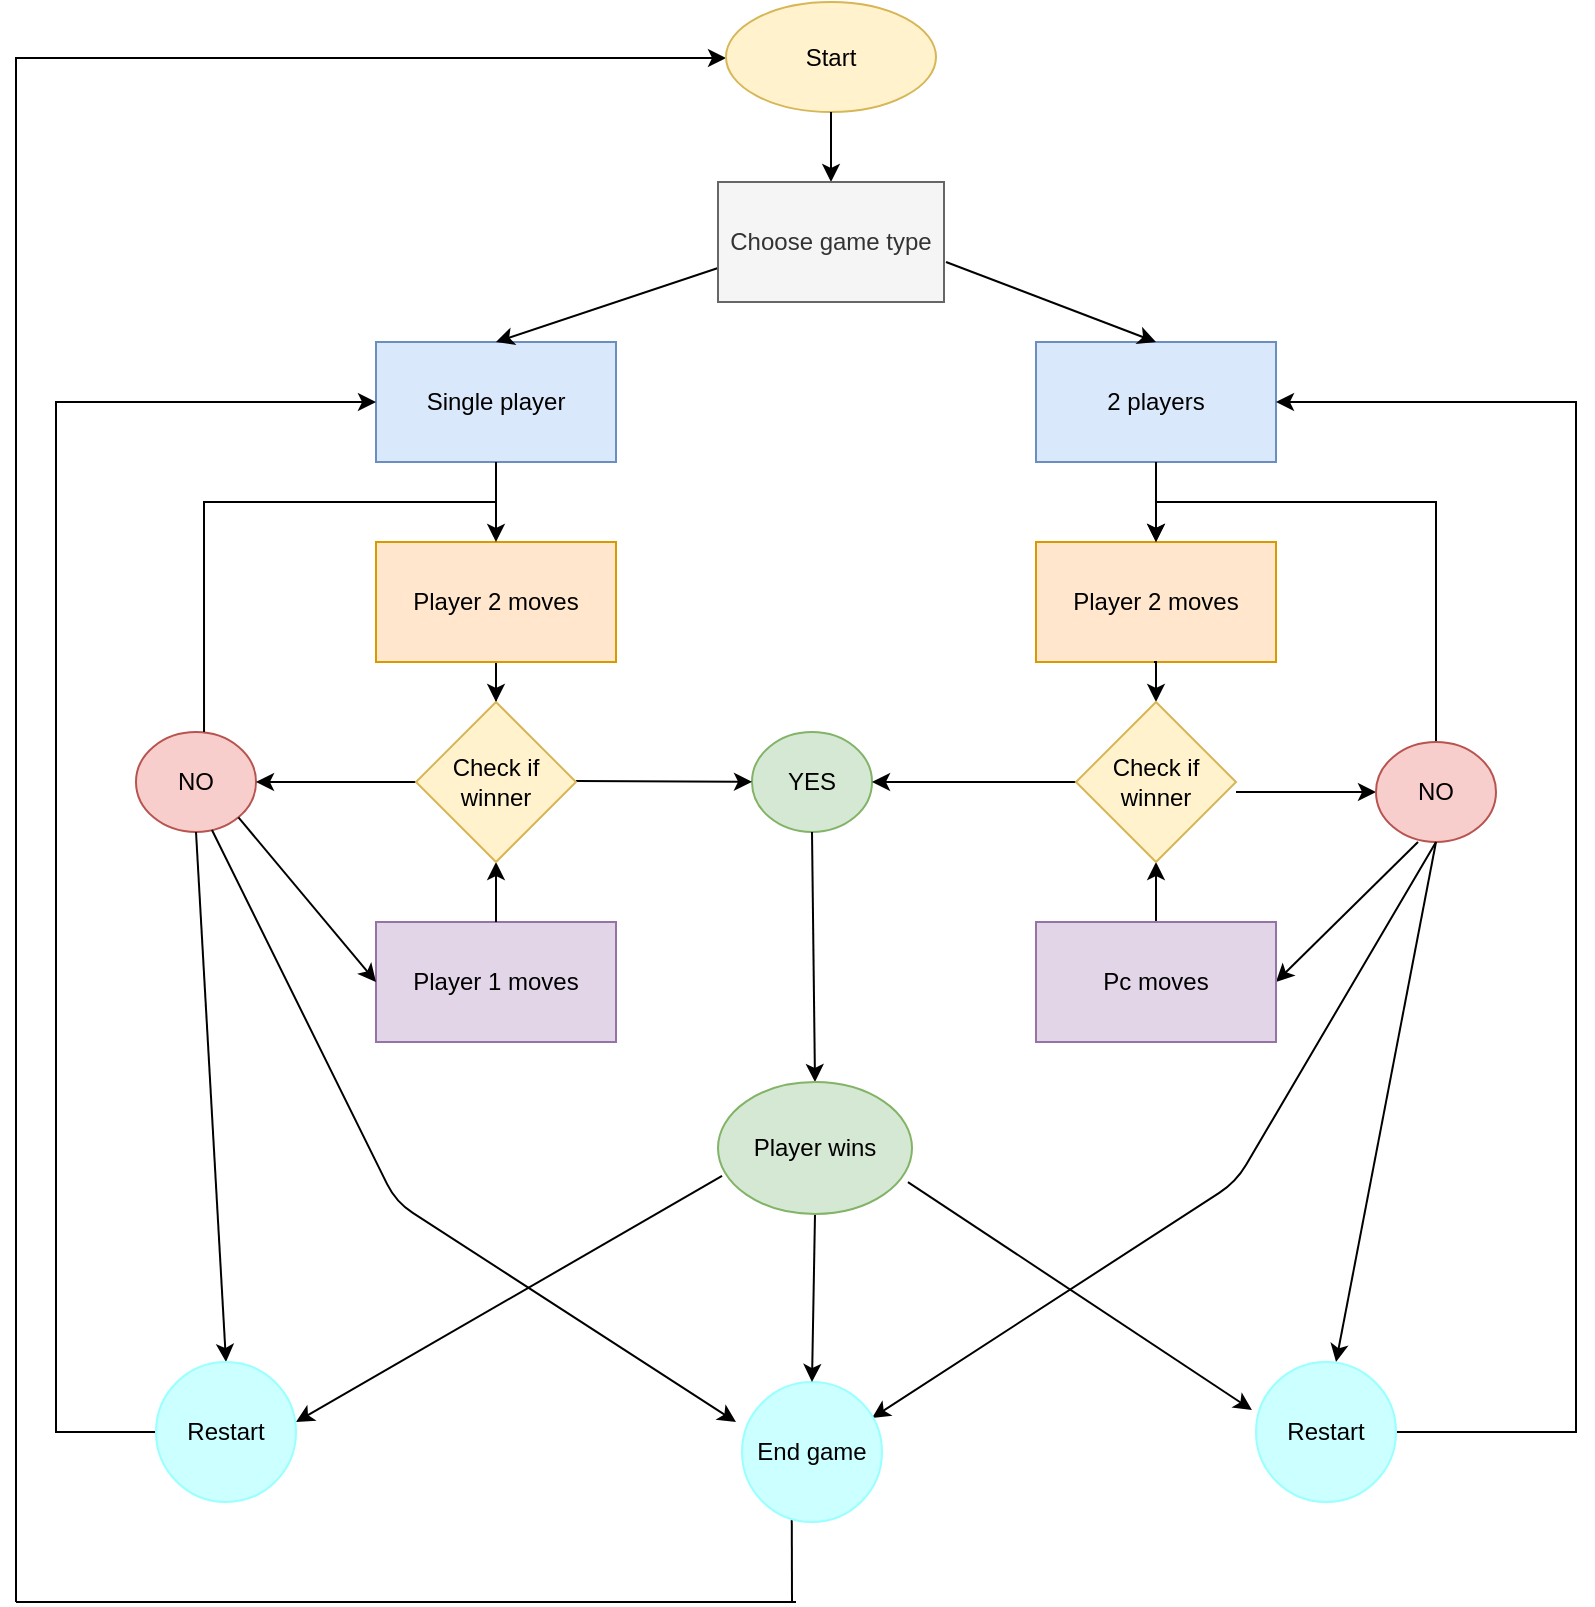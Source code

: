 <mxfile version="12.0.0" type="device" pages="1"><diagram id="n4GnE7ChaUAcd06MX0hA" name="Page-1"><mxGraphModel dx="1408" dy="1906" grid="1" gridSize="10" guides="1" tooltips="1" connect="1" arrows="1" fold="1" page="1" pageScale="1" pageWidth="827" pageHeight="1169" math="0" shadow="0"><root><mxCell id="0"/><mxCell id="1" parent="0"/><mxCell id="j2Xl36A9W7aF6Q02Tv_s-2" value="Single player" style="rounded=0;whiteSpace=wrap;html=1;fillColor=#dae8fc;strokeColor=#6c8ebf;" vertex="1" parent="1"><mxGeometry x="200" y="130" width="120" height="60" as="geometry"/></mxCell><mxCell id="j2Xl36A9W7aF6Q02Tv_s-4" value="2 players" style="rounded=0;whiteSpace=wrap;html=1;fillColor=#dae8fc;strokeColor=#6c8ebf;" vertex="1" parent="1"><mxGeometry x="530" y="130" width="120" height="60" as="geometry"/></mxCell><mxCell id="j2Xl36A9W7aF6Q02Tv_s-11" style="edgeStyle=orthogonalEdgeStyle;rounded=0;orthogonalLoop=1;jettySize=auto;html=1;entryX=0.5;entryY=0;entryDx=0;entryDy=0;" edge="1" parent="1" source="j2Xl36A9W7aF6Q02Tv_s-5" target="j2Xl36A9W7aF6Q02Tv_s-124"><mxGeometry relative="1" as="geometry"><mxPoint x="260" y="320" as="targetPoint"/></mxGeometry></mxCell><mxCell id="j2Xl36A9W7aF6Q02Tv_s-5" value="Player 2 moves" style="rounded=0;whiteSpace=wrap;html=1;fillColor=#ffe6cc;strokeColor=#d79b00;" vertex="1" parent="1"><mxGeometry x="200" y="230" width="120" height="60" as="geometry"/></mxCell><mxCell id="j2Xl36A9W7aF6Q02Tv_s-6" value="Player 1 moves" style="rounded=0;whiteSpace=wrap;html=1;fillColor=#e1d5e7;strokeColor=#9673a6;" vertex="1" parent="1"><mxGeometry x="200" y="420" width="120" height="60" as="geometry"/></mxCell><mxCell id="j2Xl36A9W7aF6Q02Tv_s-8" value="NO" style="ellipse;whiteSpace=wrap;html=1;fillColor=#f8cecc;strokeColor=#b85450;" vertex="1" parent="1"><mxGeometry x="80" y="325" width="60" height="50" as="geometry"/></mxCell><mxCell id="j2Xl36A9W7aF6Q02Tv_s-9" value="YES" style="ellipse;whiteSpace=wrap;html=1;fillColor=#d5e8d4;strokeColor=#82b366;" vertex="1" parent="1"><mxGeometry x="388" y="325" width="60" height="50" as="geometry"/></mxCell><mxCell id="j2Xl36A9W7aF6Q02Tv_s-12" value="" style="endArrow=classic;html=1;exitX=0;exitY=0.5;exitDx=0;exitDy=0;entryX=1;entryY=0.5;entryDx=0;entryDy=0;" edge="1" parent="1" target="j2Xl36A9W7aF6Q02Tv_s-8"><mxGeometry width="50" height="50" relative="1" as="geometry"><mxPoint x="220" y="350" as="sourcePoint"/><mxPoint x="210" y="325" as="targetPoint"/></mxGeometry></mxCell><mxCell id="j2Xl36A9W7aF6Q02Tv_s-13" value="" style="endArrow=classic;html=1;entryX=0;entryY=0.5;entryDx=0;entryDy=0;exitX=1;exitY=1;exitDx=0;exitDy=0;" edge="1" parent="1" source="j2Xl36A9W7aF6Q02Tv_s-8" target="j2Xl36A9W7aF6Q02Tv_s-6"><mxGeometry width="50" height="50" relative="1" as="geometry"><mxPoint x="110" y="415" as="sourcePoint"/><mxPoint x="160" y="365" as="targetPoint"/></mxGeometry></mxCell><mxCell id="j2Xl36A9W7aF6Q02Tv_s-14" value="" style="endArrow=classic;html=1;exitX=0.5;exitY=0;exitDx=0;exitDy=0;" edge="1" parent="1" source="j2Xl36A9W7aF6Q02Tv_s-6"><mxGeometry width="50" height="50" relative="1" as="geometry"><mxPoint x="235" y="430" as="sourcePoint"/><mxPoint x="260" y="390" as="targetPoint"/></mxGeometry></mxCell><mxCell id="j2Xl36A9W7aF6Q02Tv_s-17" value="" style="endArrow=classic;html=1;exitX=0.5;exitY=1;exitDx=0;exitDy=0;entryX=0.5;entryY=0;entryDx=0;entryDy=0;" edge="1" parent="1" source="j2Xl36A9W7aF6Q02Tv_s-2" target="j2Xl36A9W7aF6Q02Tv_s-5"><mxGeometry width="50" height="50" relative="1" as="geometry"><mxPoint x="235" y="240" as="sourcePoint"/><mxPoint x="285" y="190" as="targetPoint"/></mxGeometry></mxCell><mxCell id="j2Xl36A9W7aF6Q02Tv_s-18" value="" style="endArrow=classic;html=1;" edge="1" parent="1" target="j2Xl36A9W7aF6Q02Tv_s-9"><mxGeometry width="50" height="50" relative="1" as="geometry"><mxPoint x="300" y="349.5" as="sourcePoint"/><mxPoint x="375" y="349.5" as="targetPoint"/></mxGeometry></mxCell><mxCell id="j2Xl36A9W7aF6Q02Tv_s-22" value="" style="endArrow=none;html=1;exitX=0.567;exitY=0;exitDx=0;exitDy=0;exitPerimeter=0;endFill=0;rounded=0;" edge="1" parent="1" source="j2Xl36A9W7aF6Q02Tv_s-8"><mxGeometry width="50" height="50" relative="1" as="geometry"><mxPoint x="130" y="320" as="sourcePoint"/><mxPoint x="260" y="210" as="targetPoint"/><Array as="points"><mxPoint x="114" y="210"/></Array></mxGeometry></mxCell><mxCell id="j2Xl36A9W7aF6Q02Tv_s-24" value="Player 2 moves" style="rounded=0;whiteSpace=wrap;html=1;fillColor=#ffe6cc;strokeColor=#d79b00;" vertex="1" parent="1"><mxGeometry x="530" y="230" width="120" height="60" as="geometry"/></mxCell><mxCell id="j2Xl36A9W7aF6Q02Tv_s-26" value="" style="endArrow=classic;html=1;exitX=0;exitY=0.5;exitDx=0;exitDy=0;entryX=1;entryY=0.5;entryDx=0;entryDy=0;" edge="1" parent="1" source="j2Xl36A9W7aF6Q02Tv_s-127" target="j2Xl36A9W7aF6Q02Tv_s-9"><mxGeometry width="50" height="50" relative="1" as="geometry"><mxPoint x="550" y="355" as="sourcePoint"/><mxPoint x="460" y="355" as="targetPoint"/></mxGeometry></mxCell><mxCell id="j2Xl36A9W7aF6Q02Tv_s-27" style="edgeStyle=orthogonalEdgeStyle;rounded=0;orthogonalLoop=1;jettySize=auto;html=1;entryX=0.5;entryY=0;entryDx=0;entryDy=0;" edge="1" parent="1" target="j2Xl36A9W7aF6Q02Tv_s-127"><mxGeometry relative="1" as="geometry"><mxPoint x="589" y="290" as="sourcePoint"/><mxPoint x="590" y="325" as="targetPoint"/></mxGeometry></mxCell><mxCell id="j2Xl36A9W7aF6Q02Tv_s-30" value="" style="endArrow=classic;html=1;entryX=0.5;entryY=0;entryDx=0;entryDy=0;" edge="1" parent="1" target="j2Xl36A9W7aF6Q02Tv_s-24"><mxGeometry width="50" height="50" relative="1" as="geometry"><mxPoint x="590" y="190" as="sourcePoint"/><mxPoint x="500" y="240" as="targetPoint"/></mxGeometry></mxCell><mxCell id="j2Xl36A9W7aF6Q02Tv_s-36" value="" style="endArrow=classic;html=1;exitX=1;exitY=0.5;exitDx=0;exitDy=0;" edge="1" parent="1" target="j2Xl36A9W7aF6Q02Tv_s-37"><mxGeometry width="50" height="50" relative="1" as="geometry"><mxPoint x="630" y="355" as="sourcePoint"/><mxPoint x="702" y="359" as="targetPoint"/></mxGeometry></mxCell><mxCell id="j2Xl36A9W7aF6Q02Tv_s-44" value="" style="edgeStyle=orthogonalEdgeStyle;rounded=0;orthogonalLoop=1;jettySize=auto;html=1;" edge="1" parent="1" source="j2Xl36A9W7aF6Q02Tv_s-37"><mxGeometry relative="1" as="geometry"><mxPoint x="590" y="230" as="targetPoint"/><Array as="points"><mxPoint x="730" y="210"/></Array></mxGeometry></mxCell><mxCell id="j2Xl36A9W7aF6Q02Tv_s-37" value="NO" style="ellipse;whiteSpace=wrap;html=1;fillColor=#f8cecc;strokeColor=#b85450;" vertex="1" parent="1"><mxGeometry x="700" y="330" width="60" height="50" as="geometry"/></mxCell><mxCell id="j2Xl36A9W7aF6Q02Tv_s-38" value="" style="endArrow=classic;html=1;exitX=0.5;exitY=0;exitDx=0;exitDy=0;entryX=0.5;entryY=1;entryDx=0;entryDy=0;" edge="1" parent="1" source="j2Xl36A9W7aF6Q02Tv_s-40" target="j2Xl36A9W7aF6Q02Tv_s-127"><mxGeometry width="50" height="50" relative="1" as="geometry"><mxPoint x="565" y="420" as="sourcePoint"/><mxPoint x="590" y="385" as="targetPoint"/></mxGeometry></mxCell><mxCell id="j2Xl36A9W7aF6Q02Tv_s-39" value="" style="endArrow=classic;html=1;entryX=1;entryY=0.5;entryDx=0;entryDy=0;exitX=0.35;exitY=1;exitDx=0;exitDy=0;exitPerimeter=0;" edge="1" parent="1" source="j2Xl36A9W7aF6Q02Tv_s-37" target="j2Xl36A9W7aF6Q02Tv_s-40"><mxGeometry width="50" height="50" relative="1" as="geometry"><mxPoint x="550" y="400.15" as="sourcePoint"/><mxPoint x="626.5" y="474.5" as="targetPoint"/></mxGeometry></mxCell><mxCell id="j2Xl36A9W7aF6Q02Tv_s-40" value="Pc moves" style="rounded=0;whiteSpace=wrap;html=1;fillColor=#e1d5e7;strokeColor=#9673a6;" vertex="1" parent="1"><mxGeometry x="530" y="420" width="120" height="60" as="geometry"/></mxCell><mxCell id="j2Xl36A9W7aF6Q02Tv_s-45" value="" style="endArrow=classic;html=1;exitX=0.009;exitY=0.614;exitDx=0;exitDy=0;exitPerimeter=0;entryX=0.5;entryY=0;entryDx=0;entryDy=0;" edge="1" parent="1" target="j2Xl36A9W7aF6Q02Tv_s-2"><mxGeometry width="50" height="50" relative="1" as="geometry"><mxPoint x="371.035" y="92.98" as="sourcePoint"/><mxPoint x="365" y="90" as="targetPoint"/></mxGeometry></mxCell><mxCell id="j2Xl36A9W7aF6Q02Tv_s-47" value="" style="endArrow=classic;html=1;entryX=0.5;entryY=0;entryDx=0;entryDy=0;" edge="1" parent="1" target="j2Xl36A9W7aF6Q02Tv_s-4"><mxGeometry width="50" height="50" relative="1" as="geometry"><mxPoint x="485" y="90" as="sourcePoint"/><mxPoint x="520" y="50" as="targetPoint"/></mxGeometry></mxCell><mxCell id="j2Xl36A9W7aF6Q02Tv_s-60" value="" style="edgeStyle=orthogonalEdgeStyle;rounded=0;orthogonalLoop=1;jettySize=auto;html=1;entryX=0;entryY=0.5;entryDx=0;entryDy=0;" edge="1" parent="1" target="j2Xl36A9W7aF6Q02Tv_s-2"><mxGeometry relative="1" as="geometry"><mxPoint x="100" y="675" as="sourcePoint"/><mxPoint x="50" y="160" as="targetPoint"/><Array as="points"><mxPoint x="40" y="675"/><mxPoint x="40" y="160"/></Array></mxGeometry></mxCell><mxCell id="j2Xl36A9W7aF6Q02Tv_s-80" value="" style="edgeStyle=orthogonalEdgeStyle;rounded=0;orthogonalLoop=1;jettySize=auto;html=1;entryX=1;entryY=0.5;entryDx=0;entryDy=0;" edge="1" parent="1" target="j2Xl36A9W7aF6Q02Tv_s-4"><mxGeometry relative="1" as="geometry"><mxPoint x="710" y="675" as="sourcePoint"/><mxPoint x="800" y="160" as="targetPoint"/><Array as="points"><mxPoint x="800" y="675"/><mxPoint x="800" y="160"/></Array></mxGeometry></mxCell><mxCell id="j2Xl36A9W7aF6Q02Tv_s-73" value="" style="endArrow=classic;html=1;exitX=0.021;exitY=0.712;exitDx=0;exitDy=0;entryX=1;entryY=0.5;entryDx=0;entryDy=0;exitPerimeter=0;" edge="1" parent="1" source="j2Xl36A9W7aF6Q02Tv_s-130"><mxGeometry width="50" height="50" relative="1" as="geometry"><mxPoint x="365" y="550" as="sourcePoint"/><mxPoint x="160" y="670" as="targetPoint"/></mxGeometry></mxCell><mxCell id="j2Xl36A9W7aF6Q02Tv_s-75" value="" style="endArrow=classic;html=1;exitX=0.979;exitY=0.758;exitDx=0;exitDy=0;entryX=-0.029;entryY=0.343;entryDx=0;entryDy=0;entryPerimeter=0;exitPerimeter=0;" edge="1" parent="1" source="j2Xl36A9W7aF6Q02Tv_s-130" target="j2Xl36A9W7aF6Q02Tv_s-113"><mxGeometry width="50" height="50" relative="1" as="geometry"><mxPoint x="462" y="550" as="sourcePoint"/><mxPoint x="650" y="670" as="targetPoint"/></mxGeometry></mxCell><mxCell id="j2Xl36A9W7aF6Q02Tv_s-89" value="" style="endArrow=classic;html=1;exitX=0.5;exitY=1;exitDx=0;exitDy=0;entryX=0.5;entryY=0;entryDx=0;entryDy=0;" edge="1" parent="1" source="j2Xl36A9W7aF6Q02Tv_s-8" target="j2Xl36A9W7aF6Q02Tv_s-110"><mxGeometry width="50" height="50" relative="1" as="geometry"><mxPoint x="30" y="840" as="sourcePoint"/><mxPoint x="130" y="640" as="targetPoint"/></mxGeometry></mxCell><mxCell id="j2Xl36A9W7aF6Q02Tv_s-90" value="" style="endArrow=classic;html=1;exitX=0.5;exitY=1;exitDx=0;exitDy=0;entryX=0.5;entryY=0;entryDx=0;entryDy=0;" edge="1" parent="1" source="j2Xl36A9W7aF6Q02Tv_s-9" target="j2Xl36A9W7aF6Q02Tv_s-130"><mxGeometry width="50" height="50" relative="1" as="geometry"><mxPoint x="30" y="840" as="sourcePoint"/><mxPoint x="413.5" y="500" as="targetPoint"/></mxGeometry></mxCell><mxCell id="j2Xl36A9W7aF6Q02Tv_s-91" value="" style="endArrow=none;html=1;entryX=0.414;entryY=1.029;entryDx=0;entryDy=0;entryPerimeter=0;" edge="1" parent="1"><mxGeometry width="50" height="50" relative="1" as="geometry"><mxPoint x="408" y="760" as="sourcePoint"/><mxPoint x="407.84" y="701.74" as="targetPoint"/></mxGeometry></mxCell><mxCell id="j2Xl36A9W7aF6Q02Tv_s-94" value="" style="endArrow=classic;html=1;exitX=0.5;exitY=1;exitDx=0;exitDy=0;entryX=0.5;entryY=0;entryDx=0;entryDy=0;" edge="1" parent="1" source="j2Xl36A9W7aF6Q02Tv_s-37"><mxGeometry width="50" height="50" relative="1" as="geometry"><mxPoint x="10" y="840" as="sourcePoint"/><mxPoint x="680" y="640" as="targetPoint"/></mxGeometry></mxCell><mxCell id="j2Xl36A9W7aF6Q02Tv_s-95" value="" style="endArrow=classic;html=1;exitX=0.633;exitY=0.98;exitDx=0;exitDy=0;exitPerimeter=0;" edge="1" parent="1" source="j2Xl36A9W7aF6Q02Tv_s-8"><mxGeometry width="50" height="50" relative="1" as="geometry"><mxPoint x="123" y="510" as="sourcePoint"/><mxPoint x="380" y="670" as="targetPoint"/><Array as="points"><mxPoint x="210" y="560"/></Array></mxGeometry></mxCell><mxCell id="j2Xl36A9W7aF6Q02Tv_s-96" value="" style="endArrow=classic;html=1;entryX=0.929;entryY=0.257;entryDx=0;entryDy=0;exitX=0.5;exitY=1;exitDx=0;exitDy=0;entryPerimeter=0;" edge="1" parent="1" source="j2Xl36A9W7aF6Q02Tv_s-37" target="j2Xl36A9W7aF6Q02Tv_s-116"><mxGeometry width="50" height="50" relative="1" as="geometry"><mxPoint x="700" y="510" as="sourcePoint"/><mxPoint x="443" y="670" as="targetPoint"/><Array as="points"><mxPoint x="630" y="550"/></Array></mxGeometry></mxCell><mxCell id="j2Xl36A9W7aF6Q02Tv_s-97" value="" style="endArrow=none;html=1;" edge="1" parent="1"><mxGeometry width="50" height="50" relative="1" as="geometry"><mxPoint x="20" y="760" as="sourcePoint"/><mxPoint x="410" y="760" as="targetPoint"/></mxGeometry></mxCell><mxCell id="j2Xl36A9W7aF6Q02Tv_s-100" value="" style="endArrow=none;html=1;" edge="1" parent="1"><mxGeometry width="50" height="50" relative="1" as="geometry"><mxPoint x="20" y="760" as="sourcePoint"/><mxPoint x="20" y="20" as="targetPoint"/></mxGeometry></mxCell><mxCell id="j2Xl36A9W7aF6Q02Tv_s-101" value="" style="endArrow=classic;html=1;edgeStyle=orthogonalEdgeStyle;rounded=0;" edge="1" parent="1" target="j2Xl36A9W7aF6Q02Tv_s-102"><mxGeometry width="50" height="50" relative="1" as="geometry"><mxPoint x="20" y="20" as="sourcePoint"/><mxPoint x="410" y="20" as="targetPoint"/><Array as="points"><mxPoint x="20" y="-12"/></Array></mxGeometry></mxCell><mxCell id="j2Xl36A9W7aF6Q02Tv_s-102" value="Start" style="ellipse;whiteSpace=wrap;html=1;fillColor=#fff2cc;strokeColor=#d6b656;" vertex="1" parent="1"><mxGeometry x="375" y="-40" width="105" height="55" as="geometry"/></mxCell><mxCell id="j2Xl36A9W7aF6Q02Tv_s-105" value="" style="endArrow=classic;html=1;entryX=0.5;entryY=0;entryDx=0;entryDy=0;exitX=0.5;exitY=1;exitDx=0;exitDy=0;" edge="1" parent="1" source="j2Xl36A9W7aF6Q02Tv_s-102"><mxGeometry width="50" height="50" relative="1" as="geometry"><mxPoint x="405" y="25" as="sourcePoint"/><mxPoint x="427.5" y="50" as="targetPoint"/></mxGeometry></mxCell><mxCell id="j2Xl36A9W7aF6Q02Tv_s-109" value="Choose game type" style="rounded=0;whiteSpace=wrap;html=1;strokeColor=#666666;fillColor=#f5f5f5;fontColor=#333333;" vertex="1" parent="1"><mxGeometry x="371" y="50" width="113" height="60" as="geometry"/></mxCell><mxCell id="j2Xl36A9W7aF6Q02Tv_s-110" value="Restart" style="ellipse;whiteSpace=wrap;html=1;aspect=fixed;strokeColor=#99FFFF;fillColor=#CCFFFF;" vertex="1" parent="1"><mxGeometry x="90" y="640" width="70" height="70" as="geometry"/></mxCell><mxCell id="j2Xl36A9W7aF6Q02Tv_s-113" value="Restart" style="ellipse;whiteSpace=wrap;html=1;aspect=fixed;strokeColor=#99FFFF;fillColor=#CCFFFF;" vertex="1" parent="1"><mxGeometry x="640" y="640" width="70" height="70" as="geometry"/></mxCell><mxCell id="j2Xl36A9W7aF6Q02Tv_s-116" value="End game" style="ellipse;whiteSpace=wrap;html=1;aspect=fixed;strokeColor=#99FFFF;fillColor=#CCFFFF;" vertex="1" parent="1"><mxGeometry x="383" y="650" width="70" height="70" as="geometry"/></mxCell><mxCell id="j2Xl36A9W7aF6Q02Tv_s-118" value="" style="endArrow=classic;html=1;exitX=0.5;exitY=1;exitDx=0;exitDy=0;entryX=0.5;entryY=0;entryDx=0;entryDy=0;" edge="1" parent="1" source="j2Xl36A9W7aF6Q02Tv_s-130" target="j2Xl36A9W7aF6Q02Tv_s-116"><mxGeometry width="50" height="50" relative="1" as="geometry"><mxPoint x="413.5" y="600" as="sourcePoint"/><mxPoint x="60" y="780" as="targetPoint"/></mxGeometry></mxCell><mxCell id="j2Xl36A9W7aF6Q02Tv_s-125" style="edgeStyle=orthogonalEdgeStyle;shape=arrow;rounded=0;orthogonalLoop=1;jettySize=auto;html=1;exitX=0.5;exitY=0;exitDx=0;exitDy=0;endArrow=none;endFill=0;" edge="1" parent="1" source="j2Xl36A9W7aF6Q02Tv_s-124"><mxGeometry relative="1" as="geometry"><mxPoint x="260" y="310" as="targetPoint"/></mxGeometry></mxCell><mxCell id="j2Xl36A9W7aF6Q02Tv_s-124" value="Check if winner" style="rhombus;whiteSpace=wrap;html=1;strokeColor=#d6b656;fillColor=#fff2cc;" vertex="1" parent="1"><mxGeometry x="220" y="310" width="80" height="80" as="geometry"/></mxCell><mxCell id="j2Xl36A9W7aF6Q02Tv_s-127" value="Check if winner" style="rhombus;whiteSpace=wrap;html=1;strokeColor=#d6b656;fillColor=#fff2cc;" vertex="1" parent="1"><mxGeometry x="550" y="310" width="80" height="80" as="geometry"/></mxCell><mxCell id="j2Xl36A9W7aF6Q02Tv_s-130" value="Player wins" style="ellipse;whiteSpace=wrap;html=1;strokeColor=#82b366;fillColor=#d5e8d4;" vertex="1" parent="1"><mxGeometry x="371" y="500" width="97" height="66" as="geometry"/></mxCell></root></mxGraphModel></diagram></mxfile>